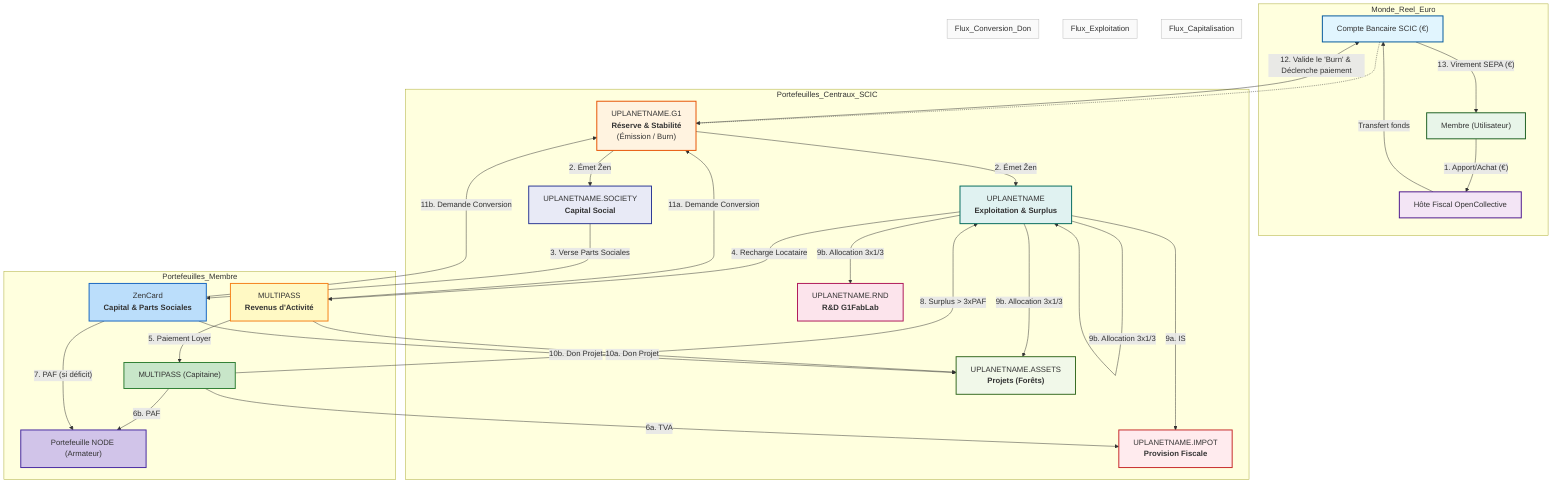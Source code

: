 graph TD
    subgraph "Monde_Reel_Euro"
        A["Compte Bancaire SCIC (€)"]:::bank
        B["Hôte Fiscal OpenCollective"]:::fiscal
        C["Membre (Utilisateur)"]:::user

        C -- "1. Apport/Achat (€)" --> B
        B -- "Transfert fonds" --> A
    end

    subgraph "Portefeuilles_Centraux_SCIC"
        G1["UPLANETNAME.G1<br><b>Réserve & Stabilité</b><br>(Émission / Burn)"]:::reserve
        SOC["UPLANETNAME.SOCIETY<br><b>Capital Social</b>"]:::capital
        OPE["UPLANETNAME<br><b>Exploitation & Surplus</b>"]:::operations
        IMP["UPLANETNAME.IMPOT<br><b>Provision Fiscale</b>"]:::tax
        ASS["UPLANETNAME.ASSETS<br><b>Projets (Forêts)</b>"]:::assets
        RND["UPLANETNAME.RND<br><b>R&D G1FabLab</b>"]:::rnd

        A -.-> G1 -- "2. Émet Ẑen" --> SOC & OPE
    end

    subgraph "Portefeuilles_Membre"
        MP["MULTIPASS<br><b>Revenus d'Activité</b>"]:::income
        ZC["ZenCard<br><b>Capital & Parts Sociales</b>"]:::shares
        MP_Cap["MULTIPASS (Capitaine)"]:::captain
        NODE["Portefeuille NODE (Armateur)"]:::node
    end

    %% FLUX DE CAPITALISATION
    subgraph "Flux_Capitalisation"
        SOC -- "3. Verse Parts Sociales" --> ZC
    end

    %% FLUX D'EXPLOITATION
    subgraph "Flux_Exploitation"
        OPE -- "4. Recharge Locataire" --> MP
        MP -- "5. Paiement Loyer" --> MP_Cap
        MP_Cap -- "6a. TVA" --> IMP
        MP_Cap -- "6b. PAF" --> NODE
        ZC -- "7. PAF (si déficit)" --> NODE
        MP_Cap -- "8. Surplus > 3xPAF" --> OPE
        OPE -- "9a. IS" --> IMP
        OPE -- "9b. Allocation 3x1/3" --> OPE & ASS & RND
    end

    %% FLUX DE CONVERSION ET DE DON
    subgraph "Flux_Conversion_Don"
        MP -- "10a. Don Projet" --> ASS
        ZC -- "10b. Don Projet" --> ASS
        MP -- "11a. Demande Conversion" --> G1
        ZC -- "11b. Demande Conversion" --> G1
        
        %% Ligne corrigée : décomposition en deux étapes
        G1 -- "12. Valide le 'Burn' & Déclenche paiement" --> A
        A -- "13. Virement SEPA (€)" --> C
    end

    %% Styling
    classDef bank fill:#e1f5fe,stroke:#01579b,stroke-width:2px
    classDef fiscal fill:#f3e5f5,stroke:#4a148c,stroke-width:2px
    classDef user fill:#e8f5e9,stroke:#1b5e20,stroke-width:2px
    
    classDef reserve fill:#fff3e0,stroke:#e65100,stroke-width:2px
    classDef capital fill:#e8eaf6,stroke:#283593,stroke-width:2px
    classDef operations fill:#e0f2f1,stroke:#00695c,stroke-width:2px
    classDef tax fill:#ffebee,stroke:#c62828,stroke-width:2px
    classDef assets fill:#f1f8e9,stroke:#33691e,stroke-width:2px
    classDef rnd fill:#fce4ec,stroke:#ad1457,stroke-width:2px
    
    classDef income fill:#fff9c4,stroke:#f57f17,stroke-width:2px
    classDef shares fill:#bbdefb,stroke:#1565c0,stroke-width:2px
    classDef captain fill:#c8e6c9,stroke:#2e7d32,stroke-width:2px
    classDef node fill:#d1c4e9,stroke:#4527a0,stroke-width:2px
    
    classDef flowbox fill:#fafafa,stroke:#bdbdbd,stroke-width:1px

    class A,B,C real
    class G1,SOC,OPE,IMP,ASS,RND central
    class MP,ZC,MP_Cap,NODE member
    class Flux_Capitalisation,Flux_Exploitation,Flux_Conversion_Don flowbox